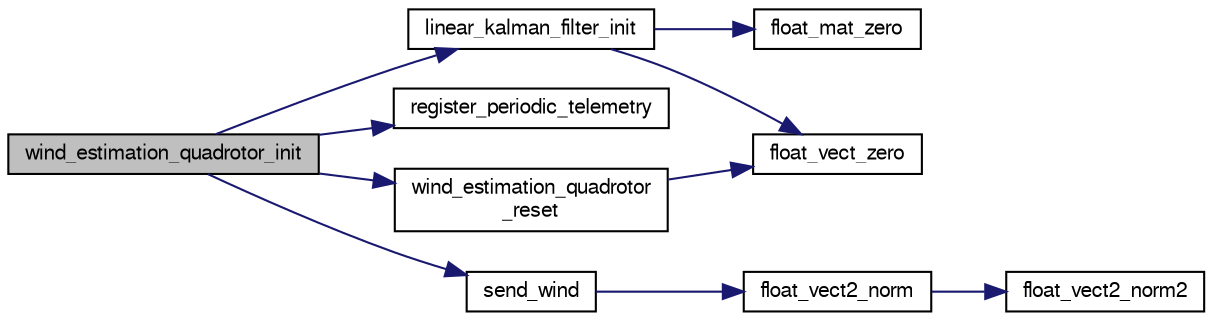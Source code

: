 digraph "wind_estimation_quadrotor_init"
{
  edge [fontname="FreeSans",fontsize="10",labelfontname="FreeSans",labelfontsize="10"];
  node [fontname="FreeSans",fontsize="10",shape=record];
  rankdir="LR";
  Node1 [label="wind_estimation_quadrotor_init",height=0.2,width=0.4,color="black", fillcolor="grey75", style="filled", fontcolor="black"];
  Node1 -> Node2 [color="midnightblue",fontsize="10",style="solid",fontname="FreeSans"];
  Node2 [label="linear_kalman_filter_init",height=0.2,width=0.4,color="black", fillcolor="white", style="filled",URL="$linear__kalman__filter_8c.html#a51d10a775815d028e0790e88e98578e3",tooltip="Init all matrix and vectors to zero. "];
  Node2 -> Node3 [color="midnightblue",fontsize="10",style="solid",fontname="FreeSans"];
  Node3 [label="float_mat_zero",height=0.2,width=0.4,color="black", fillcolor="white", style="filled",URL="$group__math__algebra__float.html#ga9a4f92b5522ef528fb5a9d97e5081deb",tooltip="a = 0 "];
  Node2 -> Node4 [color="midnightblue",fontsize="10",style="solid",fontname="FreeSans"];
  Node4 [label="float_vect_zero",height=0.2,width=0.4,color="black", fillcolor="white", style="filled",URL="$group__math__algebra__float.html#ga132a789820c2d2610906e87120af9d18",tooltip="a = 0 "];
  Node1 -> Node5 [color="midnightblue",fontsize="10",style="solid",fontname="FreeSans"];
  Node5 [label="register_periodic_telemetry",height=0.2,width=0.4,color="black", fillcolor="white", style="filled",URL="$telemetry_8c.html#a8b8cf43739f06c54d16370c141b541a0",tooltip="Register a telemetry callback function. "];
  Node1 -> Node6 [color="midnightblue",fontsize="10",style="solid",fontname="FreeSans"];
  Node6 [label="send_wind",height=0.2,width=0.4,color="black", fillcolor="white", style="filled",URL="$wind__estimation__quadrotor_8c.html#a357545dd91227db6db4548685ef41452"];
  Node6 -> Node7 [color="midnightblue",fontsize="10",style="solid",fontname="FreeSans"];
  Node7 [label="float_vect2_norm",height=0.2,width=0.4,color="black", fillcolor="white", style="filled",URL="$group__math__algebra__float.html#gaa582daa9c1806cc8bfe7638a54a198da"];
  Node7 -> Node8 [color="midnightblue",fontsize="10",style="solid",fontname="FreeSans"];
  Node8 [label="float_vect2_norm2",height=0.2,width=0.4,color="black", fillcolor="white", style="filled",URL="$group__math__algebra__float.html#ga1625b9e38f01ac161fa80555647c77d8"];
  Node1 -> Node9 [color="midnightblue",fontsize="10",style="solid",fontname="FreeSans"];
  Node9 [label="wind_estimation_quadrotor\l_reset",height=0.2,width=0.4,color="black", fillcolor="white", style="filled",URL="$wind__estimation__quadrotor_8c.html#a48777347d9f748efa492c0f6c2efe58b"];
  Node9 -> Node4 [color="midnightblue",fontsize="10",style="solid",fontname="FreeSans"];
}
